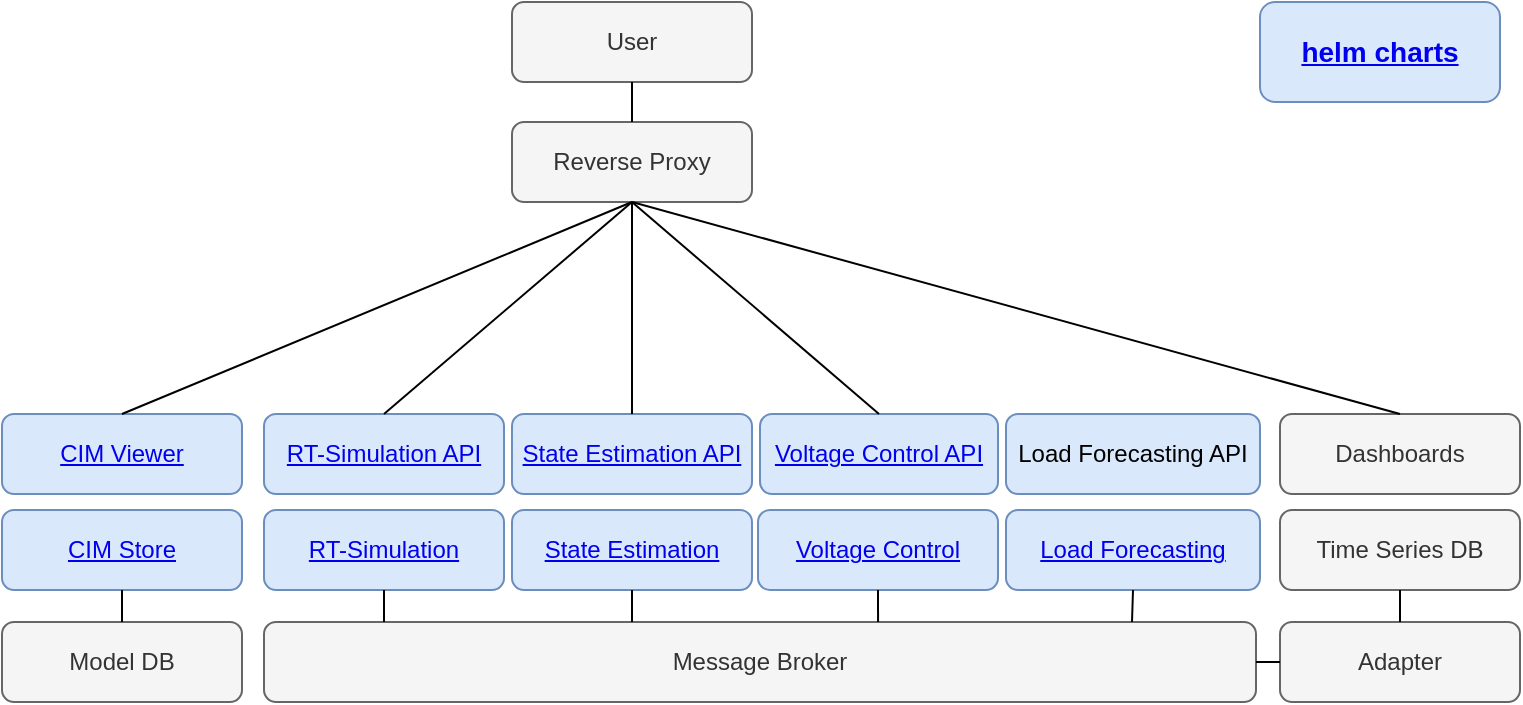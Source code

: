 <mxfile version="15.8.4" type="device"><diagram id="_ygStagfyfybAVZaSVK8" name="Page-1"><mxGraphModel dx="1422" dy="794" grid="1" gridSize="10" guides="1" tooltips="1" connect="1" arrows="1" fold="1" page="1" pageScale="1" pageWidth="827" pageHeight="1169" math="0" shadow="0"><root><mxCell id="0"/><mxCell id="1" parent="0"/><mxCell id="2" value="&lt;a href=&quot;https://github.com/sogno-platform/dpsim&quot;&gt;RT-Simulation&lt;/a&gt;" style="rounded=1;whiteSpace=wrap;html=1;fillColor=#dae8fc;strokeColor=#6c8ebf;" parent="1" vertex="1"><mxGeometry x="334" y="484" width="120" height="40" as="geometry"/></mxCell><mxCell id="3" value="&lt;a href=&quot;https://github.com/sogno-platform/dpsim-service&quot;&gt;RT-Simulation API&lt;/a&gt;" style="rounded=1;whiteSpace=wrap;html=1;fillColor=#dae8fc;strokeColor=#6c8ebf;" parent="1" vertex="1"><mxGeometry x="334" y="436" width="120" height="40" as="geometry"/></mxCell><mxCell id="4" value="&lt;a href=&quot;https://github.com/sogno-platform/pyvolt-service&quot;&gt;State Estimation API&lt;/a&gt;" style="rounded=1;whiteSpace=wrap;html=1;fillColor=#dae8fc;strokeColor=#6c8ebf;" parent="1" vertex="1"><mxGeometry x="458" y="436" width="120" height="40" as="geometry"/></mxCell><mxCell id="5" value="&lt;a href=&quot;https://github.com/sogno-platform/pyvolt&quot;&gt;State Estimation&lt;/a&gt;" style="rounded=1;whiteSpace=wrap;html=1;fillColor=#dae8fc;strokeColor=#6c8ebf;" parent="1" vertex="1"><mxGeometry x="458" y="484" width="120" height="40" as="geometry"/></mxCell><mxCell id="6" value="&lt;a href=&quot;https://github.com/sogno-platform/cim-service&quot;&gt;CIM Store&lt;/a&gt;" style="rounded=1;whiteSpace=wrap;html=1;fillColor=#dae8fc;strokeColor=#6c8ebf;" parent="1" vertex="1"><mxGeometry x="203" y="484" width="120" height="40" as="geometry"/></mxCell><mxCell id="7" value="Model DB" style="rounded=1;whiteSpace=wrap;html=1;fillColor=#f5f5f5;strokeColor=#666666;fontColor=#333333;" parent="1" vertex="1"><mxGeometry x="203" y="540" width="120" height="40" as="geometry"/></mxCell><mxCell id="8" value="&lt;a href=&quot;https://github.com/sogno-platform/pintura&quot;&gt;CIM Viewer&lt;/a&gt;" style="rounded=1;whiteSpace=wrap;html=1;fillColor=#dae8fc;strokeColor=#6c8ebf;" parent="1" vertex="1"><mxGeometry x="203" y="436" width="120" height="40" as="geometry"/></mxCell><mxCell id="9" value="Message Broker" style="rounded=1;whiteSpace=wrap;html=1;fillColor=#f5f5f5;strokeColor=#666666;fontColor=#333333;" parent="1" vertex="1"><mxGeometry x="334" y="540" width="496" height="40" as="geometry"/></mxCell><mxCell id="10" value="Adapter" style="rounded=1;whiteSpace=wrap;html=1;fillColor=#f5f5f5;strokeColor=#666666;fontColor=#333333;" parent="1" vertex="1"><mxGeometry x="842" y="540" width="120" height="40" as="geometry"/></mxCell><mxCell id="11" value="Time Series DB" style="rounded=1;whiteSpace=wrap;html=1;fillColor=#f5f5f5;strokeColor=#666666;fontColor=#333333;" parent="1" vertex="1"><mxGeometry x="842" y="484" width="120" height="40" as="geometry"/></mxCell><mxCell id="12" value="Dashboards" style="rounded=1;whiteSpace=wrap;html=1;fillColor=#f5f5f5;strokeColor=#666666;fontColor=#333333;" parent="1" vertex="1"><mxGeometry x="842" y="436" width="120" height="40" as="geometry"/></mxCell><mxCell id="13" value="&lt;a href=&quot;https://github.com/sogno-platform/covee-service&quot;&gt;Voltage Control API&lt;/a&gt;" style="rounded=1;whiteSpace=wrap;html=1;fillColor=#dae8fc;strokeColor=#6c8ebf;" parent="1" vertex="1"><mxGeometry x="582" y="436" width="119" height="40" as="geometry"/></mxCell><mxCell id="14" value="&lt;a href=&quot;https://github.com/sogno-platform/covee&quot;&gt;Voltage Control&lt;/a&gt;" style="rounded=1;whiteSpace=wrap;html=1;fillColor=#dae8fc;strokeColor=#6c8ebf;" parent="1" vertex="1"><mxGeometry x="581" y="484" width="120" height="40" as="geometry"/></mxCell><mxCell id="15" value="" style="endArrow=none;startArrow=none;html=1;startFill=0;endFill=0;exitX=0.5;exitY=1;exitDx=0;exitDy=0;" parent="1" source="2" edge="1"><mxGeometry width="50" height="50" relative="1" as="geometry"><mxPoint x="394" y="633" as="sourcePoint"/><mxPoint x="394" y="540" as="targetPoint"/></mxGeometry></mxCell><mxCell id="16" value="" style="endArrow=none;startArrow=none;html=1;exitX=1;exitY=0.5;exitDx=0;exitDy=0;startFill=0;endFill=0;entryX=0;entryY=0.5;entryDx=0;entryDy=0;" parent="1" source="9" target="10" edge="1"><mxGeometry width="50" height="50" relative="1" as="geometry"><mxPoint x="832" y="560" as="sourcePoint"/><mxPoint x="812.29" y="638" as="targetPoint"/></mxGeometry></mxCell><mxCell id="22" value="" style="endArrow=none;html=1;entryX=0.5;entryY=1;entryDx=0;entryDy=0;exitX=0.5;exitY=0;exitDx=0;exitDy=0;" parent="1" source="7" target="6" edge="1"><mxGeometry width="50" height="50" relative="1" as="geometry"><mxPoint x="497" y="570" as="sourcePoint"/><mxPoint x="547" y="520" as="targetPoint"/></mxGeometry></mxCell><mxCell id="23" value="" style="endArrow=none;startArrow=none;html=1;startFill=0;endFill=0;exitX=0.5;exitY=1;exitDx=0;exitDy=0;" parent="1" source="5" edge="1"><mxGeometry width="50" height="50" relative="1" as="geometry"><mxPoint x="518" y="530" as="sourcePoint"/><mxPoint x="518" y="540" as="targetPoint"/></mxGeometry></mxCell><mxCell id="24" value="" style="endArrow=none;startArrow=none;html=1;startFill=0;endFill=0;exitX=0.5;exitY=1;exitDx=0;exitDy=0;entryX=0.619;entryY=0;entryDx=0;entryDy=0;entryPerimeter=0;" parent="1" source="14" target="9" edge="1"><mxGeometry width="50" height="50" relative="1" as="geometry"><mxPoint x="641.71" y="564" as="sourcePoint"/><mxPoint x="620" y="530" as="targetPoint"/></mxGeometry></mxCell><mxCell id="25" value="Reverse Proxy" style="rounded=1;whiteSpace=wrap;html=1;fillColor=#f5f5f5;strokeColor=#666666;fontColor=#333333;" parent="1" vertex="1"><mxGeometry x="458" y="290" width="120" height="40" as="geometry"/></mxCell><mxCell id="26" value="User" style="rounded=1;whiteSpace=wrap;html=1;fillColor=#f5f5f5;strokeColor=#666666;fontColor=#333333;" parent="1" vertex="1"><mxGeometry x="458" y="230" width="120" height="40" as="geometry"/></mxCell><mxCell id="27" value="" style="endArrow=none;html=1;entryX=0.5;entryY=1;entryDx=0;entryDy=0;exitX=0.5;exitY=0;exitDx=0;exitDy=0;" parent="1" source="3" target="25" edge="1"><mxGeometry width="50" height="50" relative="1" as="geometry"><mxPoint x="504" y="460" as="sourcePoint"/><mxPoint x="554" y="410" as="targetPoint"/></mxGeometry></mxCell><mxCell id="28" value="" style="endArrow=none;html=1;entryX=0.5;entryY=1;entryDx=0;entryDy=0;exitX=0.5;exitY=0;exitDx=0;exitDy=0;" parent="1" source="4" target="25" edge="1"><mxGeometry width="50" height="50" relative="1" as="geometry"><mxPoint x="404" y="446" as="sourcePoint"/><mxPoint x="504" y="370" as="targetPoint"/></mxGeometry></mxCell><mxCell id="29" value="" style="endArrow=none;html=1;entryX=0.5;entryY=1;entryDx=0;entryDy=0;exitX=0.5;exitY=0;exitDx=0;exitDy=0;" parent="1" source="13" target="25" edge="1"><mxGeometry width="50" height="50" relative="1" as="geometry"><mxPoint x="528" y="446" as="sourcePoint"/><mxPoint x="504" y="370" as="targetPoint"/></mxGeometry></mxCell><mxCell id="30" value="" style="endArrow=none;html=1;entryX=0.5;entryY=1;entryDx=0;entryDy=0;exitX=0.5;exitY=0;exitDx=0;exitDy=0;" parent="1" source="8" target="25" edge="1"><mxGeometry width="50" height="50" relative="1" as="geometry"><mxPoint x="404" y="446" as="sourcePoint"/><mxPoint x="524" y="350" as="targetPoint"/></mxGeometry></mxCell><mxCell id="31" value="" style="endArrow=none;html=1;entryX=0.5;entryY=1;entryDx=0;entryDy=0;exitX=0.5;exitY=0;exitDx=0;exitDy=0;" parent="1" source="12" target="25" edge="1"><mxGeometry width="50" height="50" relative="1" as="geometry"><mxPoint x="650" y="446" as="sourcePoint"/><mxPoint x="650" y="340" as="targetPoint"/></mxGeometry></mxCell><mxCell id="32" value="" style="endArrow=none;html=1;entryX=0.5;entryY=1;entryDx=0;entryDy=0;exitX=0.5;exitY=0;exitDx=0;exitDy=0;" parent="1" source="25" target="26" edge="1"><mxGeometry width="50" height="50" relative="1" as="geometry"><mxPoint x="651.5" y="446" as="sourcePoint"/><mxPoint x="528" y="340" as="targetPoint"/></mxGeometry></mxCell><mxCell id="33" value="&lt;a href=&quot;https://github.com/sogno-platform/helm-charts&quot;&gt;helm charts&lt;/a&gt;" style="rounded=1;whiteSpace=wrap;html=1;fillColor=#dae8fc;strokeColor=#6c8ebf;fontSize=14;fontStyle=1" parent="1" vertex="1"><mxGeometry x="832" y="230" width="120" height="50" as="geometry"/></mxCell><mxCell id="34" value="Load Forecasting API" style="rounded=1;whiteSpace=wrap;html=1;fillColor=#dae8fc;strokeColor=#6c8ebf;" parent="1" vertex="1"><mxGeometry x="705" y="436" width="127" height="40" as="geometry"/></mxCell><mxCell id="35" value="&lt;a href=&quot;https://github.com/sogno-platform/proloaf&quot;&gt;Load Forecasting&lt;/a&gt;" style="rounded=1;whiteSpace=wrap;html=1;fillColor=#dae8fc;strokeColor=#6c8ebf;" parent="1" vertex="1"><mxGeometry x="705" y="484" width="127" height="40" as="geometry"/></mxCell><mxCell id="yG7pErAq8p8RVTzVXbPo-36" value="" style="endArrow=none;startArrow=none;html=1;startFill=0;endFill=0;exitX=0.5;exitY=1;exitDx=0;exitDy=0;entryX=0.5;entryY=0;entryDx=0;entryDy=0;" parent="1" source="11" target="10" edge="1"><mxGeometry width="50" height="50" relative="1" as="geometry"><mxPoint x="780.5" y="534" as="sourcePoint"/><mxPoint x="779.0" y="560" as="targetPoint"/></mxGeometry></mxCell><mxCell id="yG7pErAq8p8RVTzVXbPo-37" value="" style="endArrow=none;startArrow=none;html=1;startFill=0;endFill=0;exitX=0.5;exitY=1;exitDx=0;exitDy=0;" parent="1" source="35" edge="1"><mxGeometry width="50" height="50" relative="1" as="geometry"><mxPoint x="651.71" y="574" as="sourcePoint"/><mxPoint x="768" y="540" as="targetPoint"/></mxGeometry></mxCell></root></mxGraphModel></diagram></mxfile>